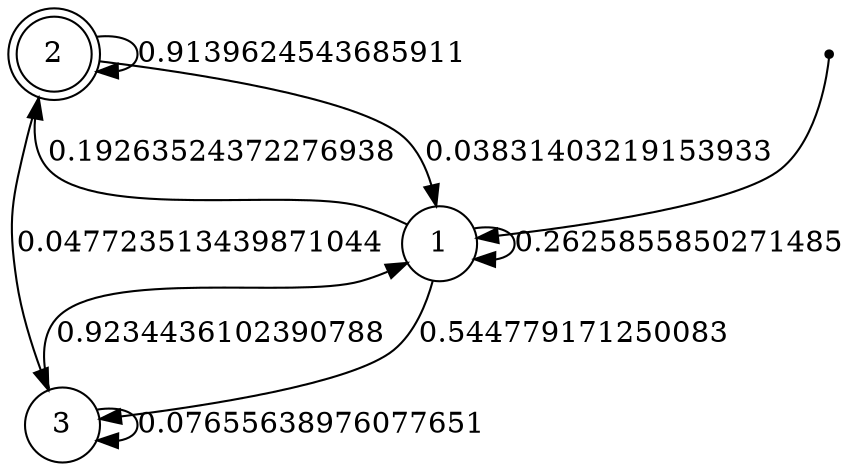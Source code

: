 digraph "models/model1" {
	2 [shape=doublecircle]
	1 [shape=circle]
	3 [shape=circle]
	"" [shape=point]
	"" -> 1
	1 -> 3 [label=0.544779171250083]
	1 -> 1 [label=0.2625855850271485]
	2 -> 3 [label=0.047723513439871044]
	3 -> 3 [label=0.07655638976077651]
	3 -> 1 [label=0.9234436102390788]
	2 -> 1 [label=0.03831403219153933]
	2 -> 2 [label=0.9139624543685911]
	1 -> 2 [label=0.19263524372276938]
}
